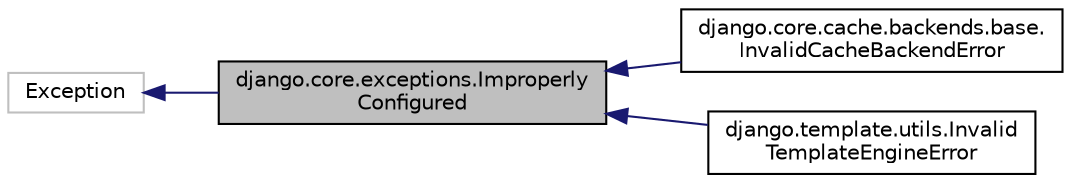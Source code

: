 digraph "django.core.exceptions.ImproperlyConfigured"
{
 // LATEX_PDF_SIZE
  edge [fontname="Helvetica",fontsize="10",labelfontname="Helvetica",labelfontsize="10"];
  node [fontname="Helvetica",fontsize="10",shape=record];
  rankdir="LR";
  Node1 [label="django.core.exceptions.Improperly\lConfigured",height=0.2,width=0.4,color="black", fillcolor="grey75", style="filled", fontcolor="black",tooltip=" "];
  Node2 -> Node1 [dir="back",color="midnightblue",fontsize="10",style="solid"];
  Node2 [label="Exception",height=0.2,width=0.4,color="grey75", fillcolor="white", style="filled",tooltip=" "];
  Node1 -> Node3 [dir="back",color="midnightblue",fontsize="10",style="solid"];
  Node3 [label="django.core.cache.backends.base.\lInvalidCacheBackendError",height=0.2,width=0.4,color="black", fillcolor="white", style="filled",URL="$classdjango_1_1core_1_1cache_1_1backends_1_1base_1_1_invalid_cache_backend_error.html",tooltip=" "];
  Node1 -> Node4 [dir="back",color="midnightblue",fontsize="10",style="solid"];
  Node4 [label="django.template.utils.Invalid\lTemplateEngineError",height=0.2,width=0.4,color="black", fillcolor="white", style="filled",URL="$classdjango_1_1template_1_1utils_1_1_invalid_template_engine_error.html",tooltip=" "];
}
